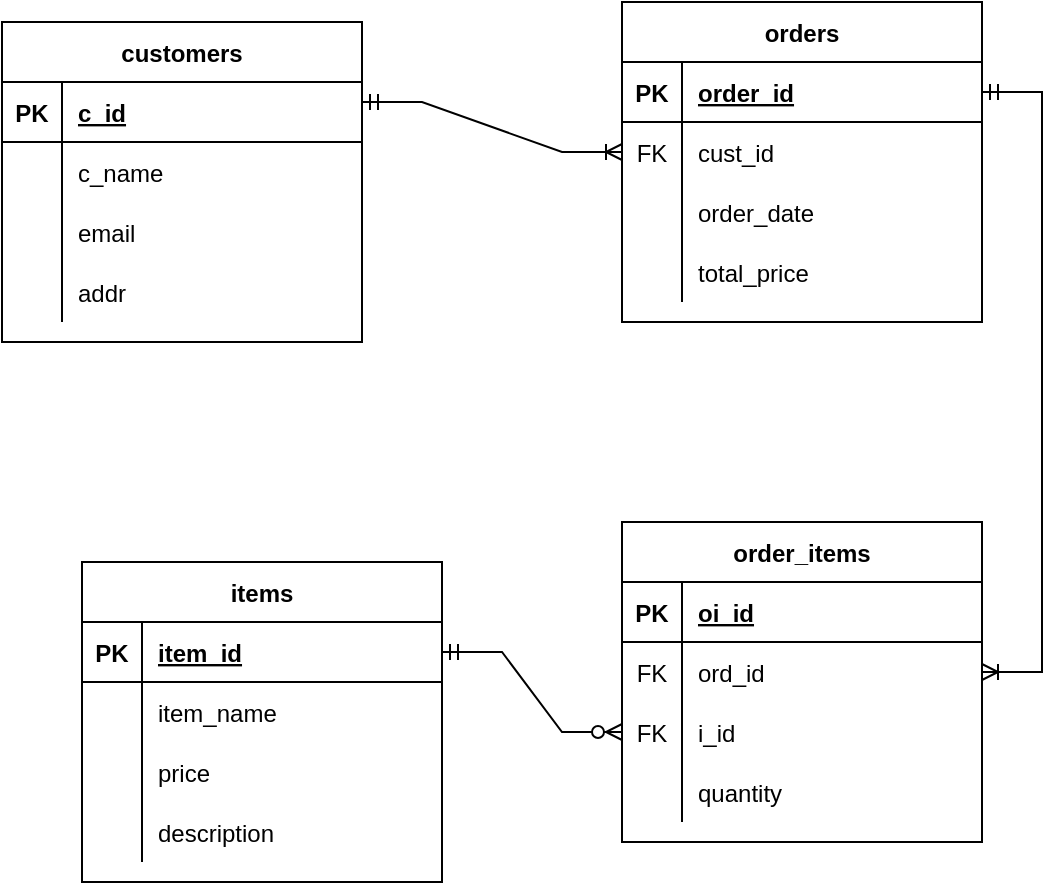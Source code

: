 <mxfile version="20.3.3" type="device"><diagram id="ybqA5XtissIMdS6uhRMS" name="Page-1"><mxGraphModel dx="1247" dy="1770" grid="1" gridSize="10" guides="1" tooltips="1" connect="1" arrows="1" fold="1" page="1" pageScale="1" pageWidth="850" pageHeight="1100" math="0" shadow="0"><root><mxCell id="0"/><mxCell id="1" parent="0"/><mxCell id="GVlFHRcxC4z1cTviFyyl-1" value="customers" style="shape=table;startSize=30;container=1;collapsible=1;childLayout=tableLayout;fixedRows=1;rowLines=0;fontStyle=1;align=center;resizeLast=1;" vertex="1" parent="1"><mxGeometry x="60" width="180" height="160" as="geometry"/></mxCell><mxCell id="GVlFHRcxC4z1cTviFyyl-2" value="" style="shape=tableRow;horizontal=0;startSize=0;swimlaneHead=0;swimlaneBody=0;fillColor=none;collapsible=0;dropTarget=0;points=[[0,0.5],[1,0.5]];portConstraint=eastwest;top=0;left=0;right=0;bottom=1;" vertex="1" parent="GVlFHRcxC4z1cTviFyyl-1"><mxGeometry y="30" width="180" height="30" as="geometry"/></mxCell><mxCell id="GVlFHRcxC4z1cTviFyyl-3" value="PK" style="shape=partialRectangle;connectable=0;fillColor=none;top=0;left=0;bottom=0;right=0;fontStyle=1;overflow=hidden;" vertex="1" parent="GVlFHRcxC4z1cTviFyyl-2"><mxGeometry width="30" height="30" as="geometry"><mxRectangle width="30" height="30" as="alternateBounds"/></mxGeometry></mxCell><mxCell id="GVlFHRcxC4z1cTviFyyl-4" value="c_id" style="shape=partialRectangle;connectable=0;fillColor=none;top=0;left=0;bottom=0;right=0;align=left;spacingLeft=6;fontStyle=5;overflow=hidden;" vertex="1" parent="GVlFHRcxC4z1cTviFyyl-2"><mxGeometry x="30" width="150" height="30" as="geometry"><mxRectangle width="150" height="30" as="alternateBounds"/></mxGeometry></mxCell><mxCell id="GVlFHRcxC4z1cTviFyyl-5" value="" style="shape=tableRow;horizontal=0;startSize=0;swimlaneHead=0;swimlaneBody=0;fillColor=none;collapsible=0;dropTarget=0;points=[[0,0.5],[1,0.5]];portConstraint=eastwest;top=0;left=0;right=0;bottom=0;" vertex="1" parent="GVlFHRcxC4z1cTviFyyl-1"><mxGeometry y="60" width="180" height="30" as="geometry"/></mxCell><mxCell id="GVlFHRcxC4z1cTviFyyl-6" value="" style="shape=partialRectangle;connectable=0;fillColor=none;top=0;left=0;bottom=0;right=0;editable=1;overflow=hidden;" vertex="1" parent="GVlFHRcxC4z1cTviFyyl-5"><mxGeometry width="30" height="30" as="geometry"><mxRectangle width="30" height="30" as="alternateBounds"/></mxGeometry></mxCell><mxCell id="GVlFHRcxC4z1cTviFyyl-7" value="c_name" style="shape=partialRectangle;connectable=0;fillColor=none;top=0;left=0;bottom=0;right=0;align=left;spacingLeft=6;overflow=hidden;" vertex="1" parent="GVlFHRcxC4z1cTviFyyl-5"><mxGeometry x="30" width="150" height="30" as="geometry"><mxRectangle width="150" height="30" as="alternateBounds"/></mxGeometry></mxCell><mxCell id="GVlFHRcxC4z1cTviFyyl-8" value="" style="shape=tableRow;horizontal=0;startSize=0;swimlaneHead=0;swimlaneBody=0;fillColor=none;collapsible=0;dropTarget=0;points=[[0,0.5],[1,0.5]];portConstraint=eastwest;top=0;left=0;right=0;bottom=0;" vertex="1" parent="GVlFHRcxC4z1cTviFyyl-1"><mxGeometry y="90" width="180" height="30" as="geometry"/></mxCell><mxCell id="GVlFHRcxC4z1cTviFyyl-9" value="" style="shape=partialRectangle;connectable=0;fillColor=none;top=0;left=0;bottom=0;right=0;editable=1;overflow=hidden;" vertex="1" parent="GVlFHRcxC4z1cTviFyyl-8"><mxGeometry width="30" height="30" as="geometry"><mxRectangle width="30" height="30" as="alternateBounds"/></mxGeometry></mxCell><mxCell id="GVlFHRcxC4z1cTviFyyl-10" value="email" style="shape=partialRectangle;connectable=0;fillColor=none;top=0;left=0;bottom=0;right=0;align=left;spacingLeft=6;overflow=hidden;" vertex="1" parent="GVlFHRcxC4z1cTviFyyl-8"><mxGeometry x="30" width="150" height="30" as="geometry"><mxRectangle width="150" height="30" as="alternateBounds"/></mxGeometry></mxCell><mxCell id="GVlFHRcxC4z1cTviFyyl-11" value="" style="shape=tableRow;horizontal=0;startSize=0;swimlaneHead=0;swimlaneBody=0;fillColor=none;collapsible=0;dropTarget=0;points=[[0,0.5],[1,0.5]];portConstraint=eastwest;top=0;left=0;right=0;bottom=0;" vertex="1" parent="GVlFHRcxC4z1cTviFyyl-1"><mxGeometry y="120" width="180" height="30" as="geometry"/></mxCell><mxCell id="GVlFHRcxC4z1cTviFyyl-12" value="" style="shape=partialRectangle;connectable=0;fillColor=none;top=0;left=0;bottom=0;right=0;editable=1;overflow=hidden;" vertex="1" parent="GVlFHRcxC4z1cTviFyyl-11"><mxGeometry width="30" height="30" as="geometry"><mxRectangle width="30" height="30" as="alternateBounds"/></mxGeometry></mxCell><mxCell id="GVlFHRcxC4z1cTviFyyl-13" value="addr" style="shape=partialRectangle;connectable=0;fillColor=none;top=0;left=0;bottom=0;right=0;align=left;spacingLeft=6;overflow=hidden;" vertex="1" parent="GVlFHRcxC4z1cTviFyyl-11"><mxGeometry x="30" width="150" height="30" as="geometry"><mxRectangle width="150" height="30" as="alternateBounds"/></mxGeometry></mxCell><mxCell id="GVlFHRcxC4z1cTviFyyl-14" value="order_items" style="shape=table;startSize=30;container=1;collapsible=1;childLayout=tableLayout;fixedRows=1;rowLines=0;fontStyle=1;align=center;resizeLast=1;" vertex="1" parent="1"><mxGeometry x="370" y="250" width="180" height="160" as="geometry"/></mxCell><mxCell id="GVlFHRcxC4z1cTviFyyl-15" value="" style="shape=tableRow;horizontal=0;startSize=0;swimlaneHead=0;swimlaneBody=0;fillColor=none;collapsible=0;dropTarget=0;points=[[0,0.5],[1,0.5]];portConstraint=eastwest;top=0;left=0;right=0;bottom=1;" vertex="1" parent="GVlFHRcxC4z1cTviFyyl-14"><mxGeometry y="30" width="180" height="30" as="geometry"/></mxCell><mxCell id="GVlFHRcxC4z1cTviFyyl-16" value="PK" style="shape=partialRectangle;connectable=0;fillColor=none;top=0;left=0;bottom=0;right=0;fontStyle=1;overflow=hidden;" vertex="1" parent="GVlFHRcxC4z1cTviFyyl-15"><mxGeometry width="30" height="30" as="geometry"><mxRectangle width="30" height="30" as="alternateBounds"/></mxGeometry></mxCell><mxCell id="GVlFHRcxC4z1cTviFyyl-17" value="oi_id" style="shape=partialRectangle;connectable=0;fillColor=none;top=0;left=0;bottom=0;right=0;align=left;spacingLeft=6;fontStyle=5;overflow=hidden;" vertex="1" parent="GVlFHRcxC4z1cTviFyyl-15"><mxGeometry x="30" width="150" height="30" as="geometry"><mxRectangle width="150" height="30" as="alternateBounds"/></mxGeometry></mxCell><mxCell id="GVlFHRcxC4z1cTviFyyl-18" value="" style="shape=tableRow;horizontal=0;startSize=0;swimlaneHead=0;swimlaneBody=0;fillColor=none;collapsible=0;dropTarget=0;points=[[0,0.5],[1,0.5]];portConstraint=eastwest;top=0;left=0;right=0;bottom=0;" vertex="1" parent="GVlFHRcxC4z1cTviFyyl-14"><mxGeometry y="60" width="180" height="30" as="geometry"/></mxCell><mxCell id="GVlFHRcxC4z1cTviFyyl-19" value="FK" style="shape=partialRectangle;connectable=0;fillColor=none;top=0;left=0;bottom=0;right=0;editable=1;overflow=hidden;" vertex="1" parent="GVlFHRcxC4z1cTviFyyl-18"><mxGeometry width="30" height="30" as="geometry"><mxRectangle width="30" height="30" as="alternateBounds"/></mxGeometry></mxCell><mxCell id="GVlFHRcxC4z1cTviFyyl-20" value="ord_id" style="shape=partialRectangle;connectable=0;fillColor=none;top=0;left=0;bottom=0;right=0;align=left;spacingLeft=6;overflow=hidden;" vertex="1" parent="GVlFHRcxC4z1cTviFyyl-18"><mxGeometry x="30" width="150" height="30" as="geometry"><mxRectangle width="150" height="30" as="alternateBounds"/></mxGeometry></mxCell><mxCell id="GVlFHRcxC4z1cTviFyyl-21" value="" style="shape=tableRow;horizontal=0;startSize=0;swimlaneHead=0;swimlaneBody=0;fillColor=none;collapsible=0;dropTarget=0;points=[[0,0.5],[1,0.5]];portConstraint=eastwest;top=0;left=0;right=0;bottom=0;" vertex="1" parent="GVlFHRcxC4z1cTviFyyl-14"><mxGeometry y="90" width="180" height="30" as="geometry"/></mxCell><mxCell id="GVlFHRcxC4z1cTviFyyl-22" value="FK" style="shape=partialRectangle;connectable=0;fillColor=none;top=0;left=0;bottom=0;right=0;editable=1;overflow=hidden;" vertex="1" parent="GVlFHRcxC4z1cTviFyyl-21"><mxGeometry width="30" height="30" as="geometry"><mxRectangle width="30" height="30" as="alternateBounds"/></mxGeometry></mxCell><mxCell id="GVlFHRcxC4z1cTviFyyl-23" value="i_id" style="shape=partialRectangle;connectable=0;fillColor=none;top=0;left=0;bottom=0;right=0;align=left;spacingLeft=6;overflow=hidden;" vertex="1" parent="GVlFHRcxC4z1cTviFyyl-21"><mxGeometry x="30" width="150" height="30" as="geometry"><mxRectangle width="150" height="30" as="alternateBounds"/></mxGeometry></mxCell><mxCell id="GVlFHRcxC4z1cTviFyyl-24" value="" style="shape=tableRow;horizontal=0;startSize=0;swimlaneHead=0;swimlaneBody=0;fillColor=none;collapsible=0;dropTarget=0;points=[[0,0.5],[1,0.5]];portConstraint=eastwest;top=0;left=0;right=0;bottom=0;" vertex="1" parent="GVlFHRcxC4z1cTviFyyl-14"><mxGeometry y="120" width="180" height="30" as="geometry"/></mxCell><mxCell id="GVlFHRcxC4z1cTviFyyl-25" value="" style="shape=partialRectangle;connectable=0;fillColor=none;top=0;left=0;bottom=0;right=0;editable=1;overflow=hidden;" vertex="1" parent="GVlFHRcxC4z1cTviFyyl-24"><mxGeometry width="30" height="30" as="geometry"><mxRectangle width="30" height="30" as="alternateBounds"/></mxGeometry></mxCell><mxCell id="GVlFHRcxC4z1cTviFyyl-26" value="quantity" style="shape=partialRectangle;connectable=0;fillColor=none;top=0;left=0;bottom=0;right=0;align=left;spacingLeft=6;overflow=hidden;" vertex="1" parent="GVlFHRcxC4z1cTviFyyl-24"><mxGeometry x="30" width="150" height="30" as="geometry"><mxRectangle width="150" height="30" as="alternateBounds"/></mxGeometry></mxCell><mxCell id="GVlFHRcxC4z1cTviFyyl-27" value="orders" style="shape=table;startSize=30;container=1;collapsible=1;childLayout=tableLayout;fixedRows=1;rowLines=0;fontStyle=1;align=center;resizeLast=1;" vertex="1" parent="1"><mxGeometry x="370" y="-10" width="180" height="160" as="geometry"/></mxCell><mxCell id="GVlFHRcxC4z1cTviFyyl-28" value="" style="shape=tableRow;horizontal=0;startSize=0;swimlaneHead=0;swimlaneBody=0;fillColor=none;collapsible=0;dropTarget=0;points=[[0,0.5],[1,0.5]];portConstraint=eastwest;top=0;left=0;right=0;bottom=1;" vertex="1" parent="GVlFHRcxC4z1cTviFyyl-27"><mxGeometry y="30" width="180" height="30" as="geometry"/></mxCell><mxCell id="GVlFHRcxC4z1cTviFyyl-29" value="PK" style="shape=partialRectangle;connectable=0;fillColor=none;top=0;left=0;bottom=0;right=0;fontStyle=1;overflow=hidden;" vertex="1" parent="GVlFHRcxC4z1cTviFyyl-28"><mxGeometry width="30" height="30" as="geometry"><mxRectangle width="30" height="30" as="alternateBounds"/></mxGeometry></mxCell><mxCell id="GVlFHRcxC4z1cTviFyyl-30" value="order_id" style="shape=partialRectangle;connectable=0;fillColor=none;top=0;left=0;bottom=0;right=0;align=left;spacingLeft=6;fontStyle=5;overflow=hidden;" vertex="1" parent="GVlFHRcxC4z1cTviFyyl-28"><mxGeometry x="30" width="150" height="30" as="geometry"><mxRectangle width="150" height="30" as="alternateBounds"/></mxGeometry></mxCell><mxCell id="GVlFHRcxC4z1cTviFyyl-31" value="" style="shape=tableRow;horizontal=0;startSize=0;swimlaneHead=0;swimlaneBody=0;fillColor=none;collapsible=0;dropTarget=0;points=[[0,0.5],[1,0.5]];portConstraint=eastwest;top=0;left=0;right=0;bottom=0;" vertex="1" parent="GVlFHRcxC4z1cTviFyyl-27"><mxGeometry y="60" width="180" height="30" as="geometry"/></mxCell><mxCell id="GVlFHRcxC4z1cTviFyyl-32" value="FK" style="shape=partialRectangle;connectable=0;fillColor=none;top=0;left=0;bottom=0;right=0;editable=1;overflow=hidden;" vertex="1" parent="GVlFHRcxC4z1cTviFyyl-31"><mxGeometry width="30" height="30" as="geometry"><mxRectangle width="30" height="30" as="alternateBounds"/></mxGeometry></mxCell><mxCell id="GVlFHRcxC4z1cTviFyyl-33" value="cust_id" style="shape=partialRectangle;connectable=0;fillColor=none;top=0;left=0;bottom=0;right=0;align=left;spacingLeft=6;overflow=hidden;" vertex="1" parent="GVlFHRcxC4z1cTviFyyl-31"><mxGeometry x="30" width="150" height="30" as="geometry"><mxRectangle width="150" height="30" as="alternateBounds"/></mxGeometry></mxCell><mxCell id="GVlFHRcxC4z1cTviFyyl-34" value="" style="shape=tableRow;horizontal=0;startSize=0;swimlaneHead=0;swimlaneBody=0;fillColor=none;collapsible=0;dropTarget=0;points=[[0,0.5],[1,0.5]];portConstraint=eastwest;top=0;left=0;right=0;bottom=0;" vertex="1" parent="GVlFHRcxC4z1cTviFyyl-27"><mxGeometry y="90" width="180" height="30" as="geometry"/></mxCell><mxCell id="GVlFHRcxC4z1cTviFyyl-35" value="" style="shape=partialRectangle;connectable=0;fillColor=none;top=0;left=0;bottom=0;right=0;editable=1;overflow=hidden;" vertex="1" parent="GVlFHRcxC4z1cTviFyyl-34"><mxGeometry width="30" height="30" as="geometry"><mxRectangle width="30" height="30" as="alternateBounds"/></mxGeometry></mxCell><mxCell id="GVlFHRcxC4z1cTviFyyl-36" value="order_date" style="shape=partialRectangle;connectable=0;fillColor=none;top=0;left=0;bottom=0;right=0;align=left;spacingLeft=6;overflow=hidden;" vertex="1" parent="GVlFHRcxC4z1cTviFyyl-34"><mxGeometry x="30" width="150" height="30" as="geometry"><mxRectangle width="150" height="30" as="alternateBounds"/></mxGeometry></mxCell><mxCell id="GVlFHRcxC4z1cTviFyyl-37" value="" style="shape=tableRow;horizontal=0;startSize=0;swimlaneHead=0;swimlaneBody=0;fillColor=none;collapsible=0;dropTarget=0;points=[[0,0.5],[1,0.5]];portConstraint=eastwest;top=0;left=0;right=0;bottom=0;" vertex="1" parent="GVlFHRcxC4z1cTviFyyl-27"><mxGeometry y="120" width="180" height="30" as="geometry"/></mxCell><mxCell id="GVlFHRcxC4z1cTviFyyl-38" value="" style="shape=partialRectangle;connectable=0;fillColor=none;top=0;left=0;bottom=0;right=0;editable=1;overflow=hidden;" vertex="1" parent="GVlFHRcxC4z1cTviFyyl-37"><mxGeometry width="30" height="30" as="geometry"><mxRectangle width="30" height="30" as="alternateBounds"/></mxGeometry></mxCell><mxCell id="GVlFHRcxC4z1cTviFyyl-39" value="total_price" style="shape=partialRectangle;connectable=0;fillColor=none;top=0;left=0;bottom=0;right=0;align=left;spacingLeft=6;overflow=hidden;" vertex="1" parent="GVlFHRcxC4z1cTviFyyl-37"><mxGeometry x="30" width="150" height="30" as="geometry"><mxRectangle width="150" height="30" as="alternateBounds"/></mxGeometry></mxCell><mxCell id="GVlFHRcxC4z1cTviFyyl-40" value="items" style="shape=table;startSize=30;container=1;collapsible=1;childLayout=tableLayout;fixedRows=1;rowLines=0;fontStyle=1;align=center;resizeLast=1;" vertex="1" parent="1"><mxGeometry x="100" y="270" width="180" height="160" as="geometry"/></mxCell><mxCell id="GVlFHRcxC4z1cTviFyyl-41" value="" style="shape=tableRow;horizontal=0;startSize=0;swimlaneHead=0;swimlaneBody=0;fillColor=none;collapsible=0;dropTarget=0;points=[[0,0.5],[1,0.5]];portConstraint=eastwest;top=0;left=0;right=0;bottom=1;" vertex="1" parent="GVlFHRcxC4z1cTviFyyl-40"><mxGeometry y="30" width="180" height="30" as="geometry"/></mxCell><mxCell id="GVlFHRcxC4z1cTviFyyl-42" value="PK" style="shape=partialRectangle;connectable=0;fillColor=none;top=0;left=0;bottom=0;right=0;fontStyle=1;overflow=hidden;" vertex="1" parent="GVlFHRcxC4z1cTviFyyl-41"><mxGeometry width="30" height="30" as="geometry"><mxRectangle width="30" height="30" as="alternateBounds"/></mxGeometry></mxCell><mxCell id="GVlFHRcxC4z1cTviFyyl-43" value="item_id" style="shape=partialRectangle;connectable=0;fillColor=none;top=0;left=0;bottom=0;right=0;align=left;spacingLeft=6;fontStyle=5;overflow=hidden;" vertex="1" parent="GVlFHRcxC4z1cTviFyyl-41"><mxGeometry x="30" width="150" height="30" as="geometry"><mxRectangle width="150" height="30" as="alternateBounds"/></mxGeometry></mxCell><mxCell id="GVlFHRcxC4z1cTviFyyl-44" value="" style="shape=tableRow;horizontal=0;startSize=0;swimlaneHead=0;swimlaneBody=0;fillColor=none;collapsible=0;dropTarget=0;points=[[0,0.5],[1,0.5]];portConstraint=eastwest;top=0;left=0;right=0;bottom=0;" vertex="1" parent="GVlFHRcxC4z1cTviFyyl-40"><mxGeometry y="60" width="180" height="30" as="geometry"/></mxCell><mxCell id="GVlFHRcxC4z1cTviFyyl-45" value="" style="shape=partialRectangle;connectable=0;fillColor=none;top=0;left=0;bottom=0;right=0;editable=1;overflow=hidden;" vertex="1" parent="GVlFHRcxC4z1cTviFyyl-44"><mxGeometry width="30" height="30" as="geometry"><mxRectangle width="30" height="30" as="alternateBounds"/></mxGeometry></mxCell><mxCell id="GVlFHRcxC4z1cTviFyyl-46" value="item_name" style="shape=partialRectangle;connectable=0;fillColor=none;top=0;left=0;bottom=0;right=0;align=left;spacingLeft=6;overflow=hidden;" vertex="1" parent="GVlFHRcxC4z1cTviFyyl-44"><mxGeometry x="30" width="150" height="30" as="geometry"><mxRectangle width="150" height="30" as="alternateBounds"/></mxGeometry></mxCell><mxCell id="GVlFHRcxC4z1cTviFyyl-47" value="" style="shape=tableRow;horizontal=0;startSize=0;swimlaneHead=0;swimlaneBody=0;fillColor=none;collapsible=0;dropTarget=0;points=[[0,0.5],[1,0.5]];portConstraint=eastwest;top=0;left=0;right=0;bottom=0;" vertex="1" parent="GVlFHRcxC4z1cTviFyyl-40"><mxGeometry y="90" width="180" height="30" as="geometry"/></mxCell><mxCell id="GVlFHRcxC4z1cTviFyyl-48" value="" style="shape=partialRectangle;connectable=0;fillColor=none;top=0;left=0;bottom=0;right=0;editable=1;overflow=hidden;" vertex="1" parent="GVlFHRcxC4z1cTviFyyl-47"><mxGeometry width="30" height="30" as="geometry"><mxRectangle width="30" height="30" as="alternateBounds"/></mxGeometry></mxCell><mxCell id="GVlFHRcxC4z1cTviFyyl-49" value="price" style="shape=partialRectangle;connectable=0;fillColor=none;top=0;left=0;bottom=0;right=0;align=left;spacingLeft=6;overflow=hidden;" vertex="1" parent="GVlFHRcxC4z1cTviFyyl-47"><mxGeometry x="30" width="150" height="30" as="geometry"><mxRectangle width="150" height="30" as="alternateBounds"/></mxGeometry></mxCell><mxCell id="GVlFHRcxC4z1cTviFyyl-50" value="" style="shape=tableRow;horizontal=0;startSize=0;swimlaneHead=0;swimlaneBody=0;fillColor=none;collapsible=0;dropTarget=0;points=[[0,0.5],[1,0.5]];portConstraint=eastwest;top=0;left=0;right=0;bottom=0;" vertex="1" parent="GVlFHRcxC4z1cTviFyyl-40"><mxGeometry y="120" width="180" height="30" as="geometry"/></mxCell><mxCell id="GVlFHRcxC4z1cTviFyyl-51" value="" style="shape=partialRectangle;connectable=0;fillColor=none;top=0;left=0;bottom=0;right=0;editable=1;overflow=hidden;" vertex="1" parent="GVlFHRcxC4z1cTviFyyl-50"><mxGeometry width="30" height="30" as="geometry"><mxRectangle width="30" height="30" as="alternateBounds"/></mxGeometry></mxCell><mxCell id="GVlFHRcxC4z1cTviFyyl-52" value="description" style="shape=partialRectangle;connectable=0;fillColor=none;top=0;left=0;bottom=0;right=0;align=left;spacingLeft=6;overflow=hidden;" vertex="1" parent="GVlFHRcxC4z1cTviFyyl-50"><mxGeometry x="30" width="150" height="30" as="geometry"><mxRectangle width="150" height="30" as="alternateBounds"/></mxGeometry></mxCell><mxCell id="GVlFHRcxC4z1cTviFyyl-54" value="" style="edgeStyle=entityRelationEdgeStyle;fontSize=12;html=1;endArrow=ERoneToMany;startArrow=ERmandOne;rounded=0;exitX=1;exitY=0.25;exitDx=0;exitDy=0;" edge="1" parent="1" source="GVlFHRcxC4z1cTviFyyl-1" target="GVlFHRcxC4z1cTviFyyl-31"><mxGeometry width="100" height="100" relative="1" as="geometry"><mxPoint x="330" y="200" as="sourcePoint"/><mxPoint x="470" y="210" as="targetPoint"/></mxGeometry></mxCell><mxCell id="GVlFHRcxC4z1cTviFyyl-55" value="" style="edgeStyle=entityRelationEdgeStyle;fontSize=12;html=1;endArrow=ERoneToMany;startArrow=ERmandOne;rounded=0;exitX=1;exitY=0.5;exitDx=0;exitDy=0;entryX=1;entryY=0.5;entryDx=0;entryDy=0;" edge="1" parent="1" source="GVlFHRcxC4z1cTviFyyl-28" target="GVlFHRcxC4z1cTviFyyl-18"><mxGeometry width="100" height="100" relative="1" as="geometry"><mxPoint x="410" y="320" as="sourcePoint"/><mxPoint x="510" y="220" as="targetPoint"/></mxGeometry></mxCell><mxCell id="GVlFHRcxC4z1cTviFyyl-56" value="" style="edgeStyle=entityRelationEdgeStyle;fontSize=12;html=1;endArrow=ERzeroToMany;startArrow=ERmandOne;rounded=0;entryX=0;entryY=0.5;entryDx=0;entryDy=0;" edge="1" parent="1" source="GVlFHRcxC4z1cTviFyyl-41" target="GVlFHRcxC4z1cTviFyyl-21"><mxGeometry width="100" height="100" relative="1" as="geometry"><mxPoint x="300" y="280" as="sourcePoint"/><mxPoint x="510" y="220" as="targetPoint"/></mxGeometry></mxCell></root></mxGraphModel></diagram></mxfile>